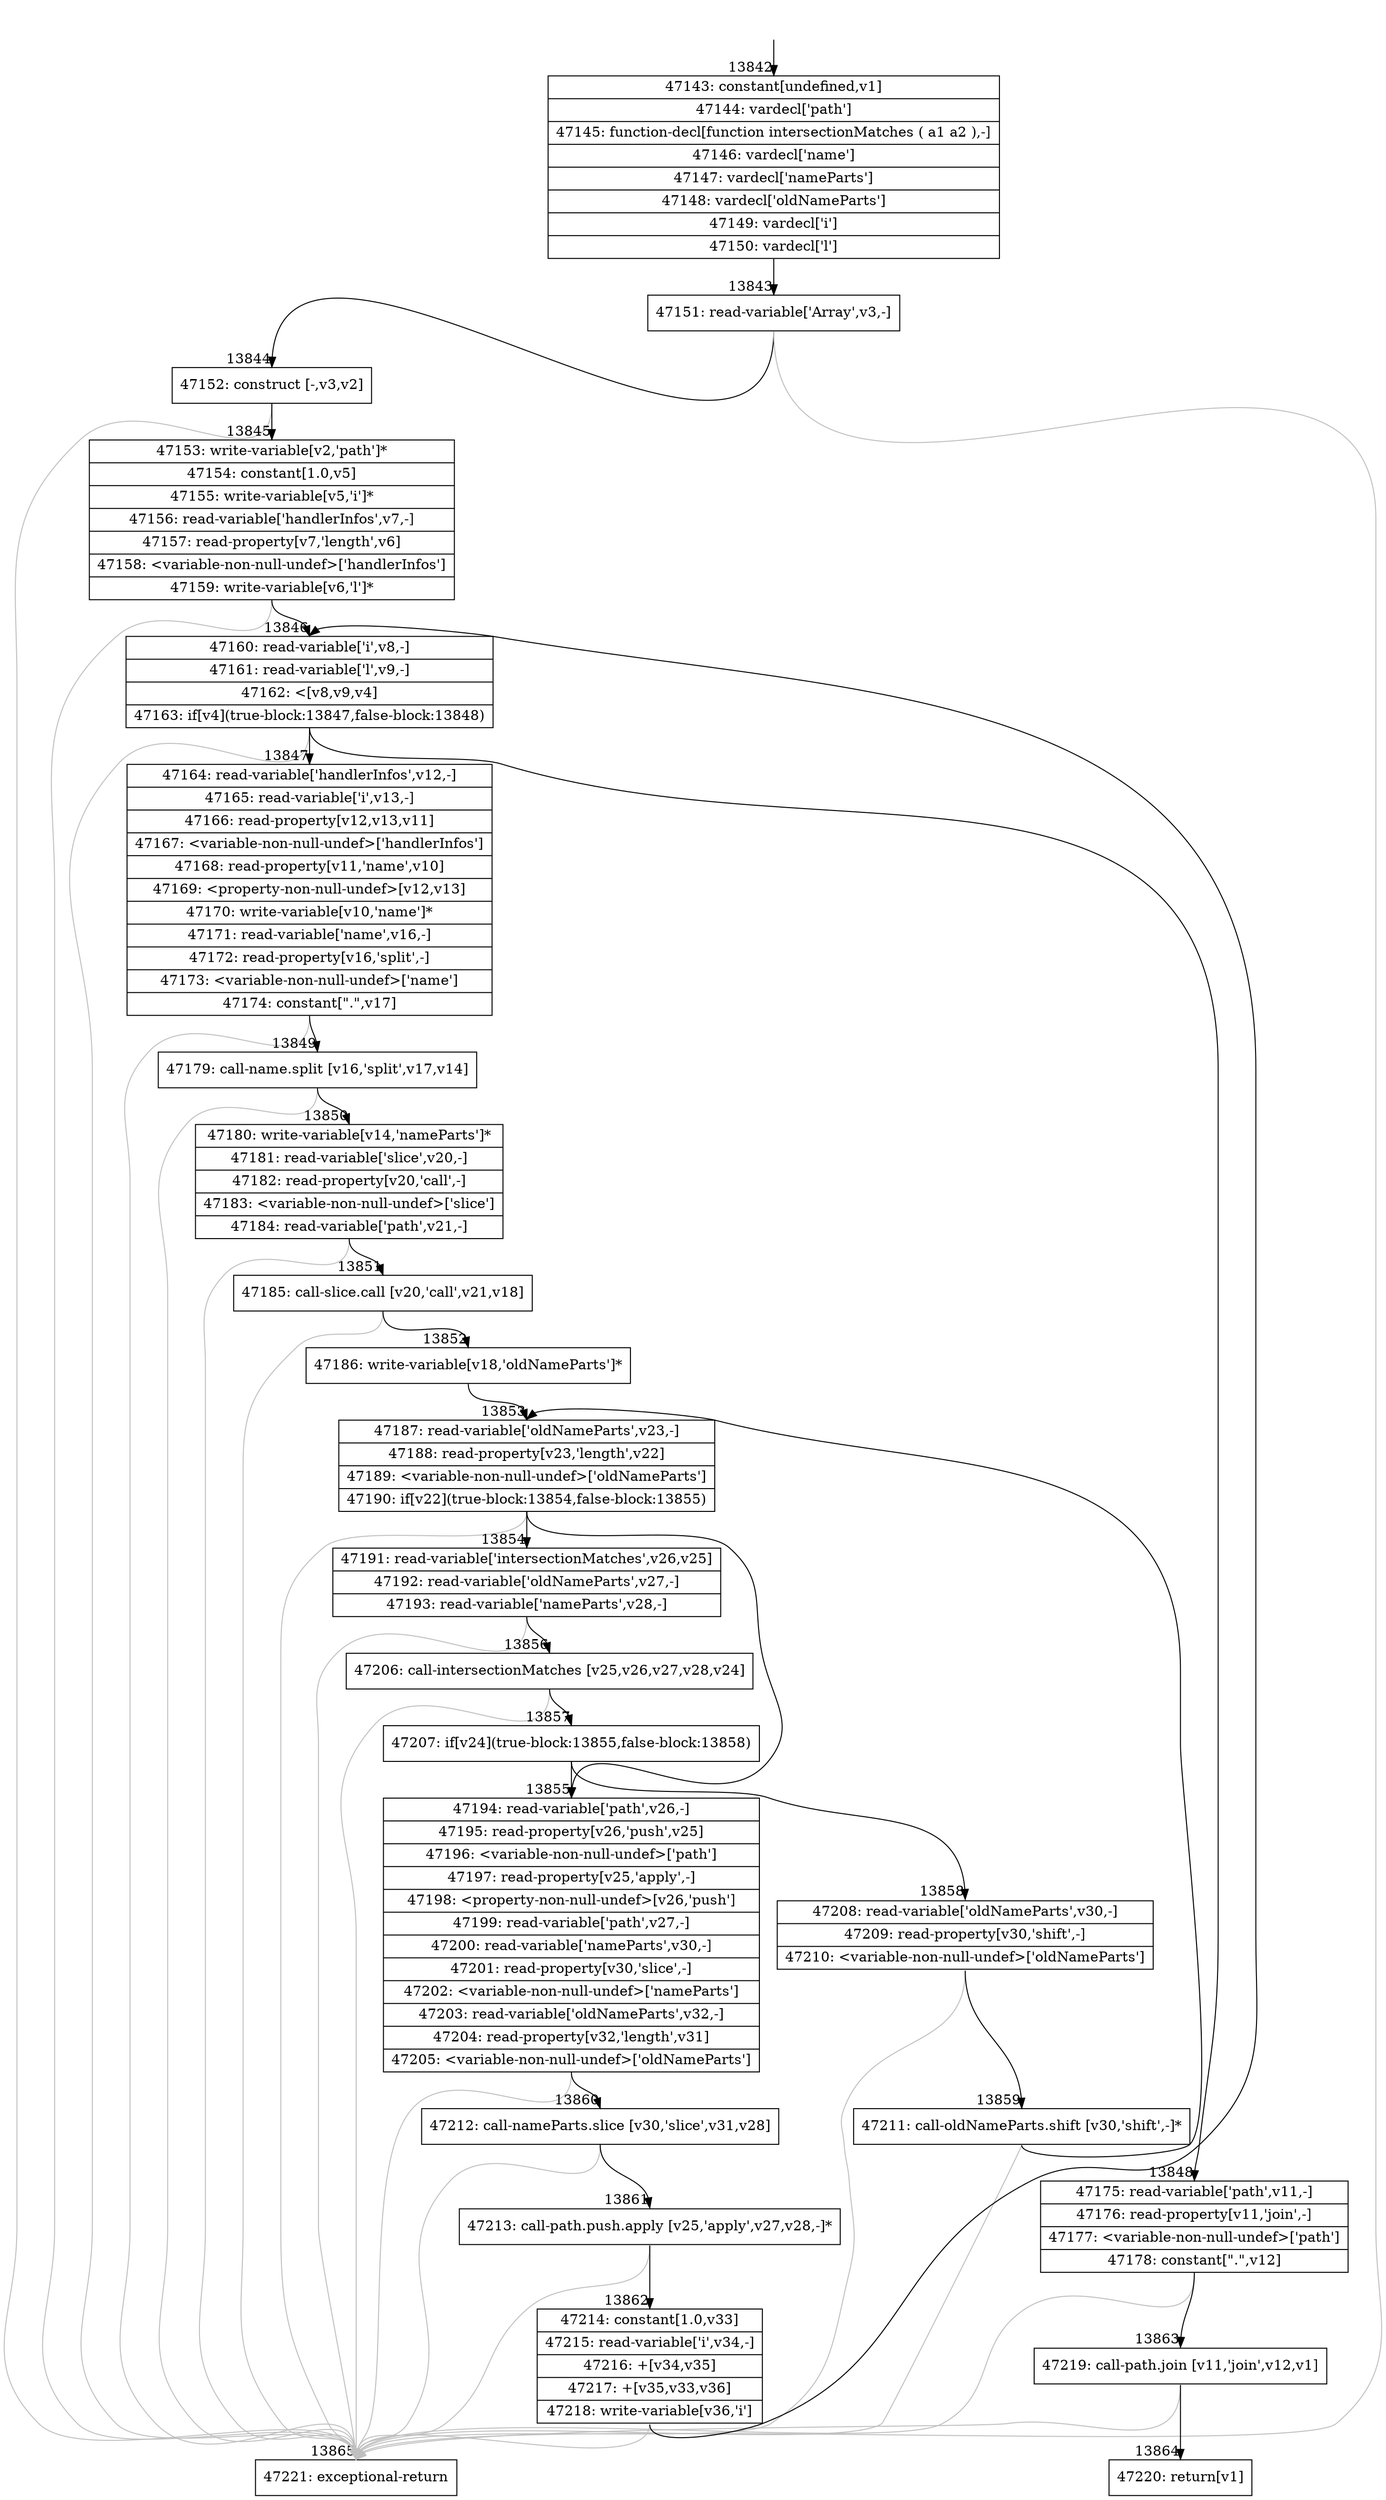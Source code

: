 digraph {
rankdir="TD"
BB_entry1143[shape=none,label=""];
BB_entry1143 -> BB13842 [tailport=s, headport=n, headlabel="    13842"]
BB13842 [shape=record label="{47143: constant[undefined,v1]|47144: vardecl['path']|47145: function-decl[function intersectionMatches ( a1 a2 ),-]|47146: vardecl['name']|47147: vardecl['nameParts']|47148: vardecl['oldNameParts']|47149: vardecl['i']|47150: vardecl['l']}" ] 
BB13842 -> BB13843 [tailport=s, headport=n, headlabel="      13843"]
BB13843 [shape=record label="{47151: read-variable['Array',v3,-]}" ] 
BB13843 -> BB13844 [tailport=s, headport=n, headlabel="      13844"]
BB13843 -> BB13865 [tailport=s, headport=n, color=gray, headlabel="      13865"]
BB13844 [shape=record label="{47152: construct [-,v3,v2]}" ] 
BB13844 -> BB13845 [tailport=s, headport=n, headlabel="      13845"]
BB13844 -> BB13865 [tailport=s, headport=n, color=gray]
BB13845 [shape=record label="{47153: write-variable[v2,'path']*|47154: constant[1.0,v5]|47155: write-variable[v5,'i']*|47156: read-variable['handlerInfos',v7,-]|47157: read-property[v7,'length',v6]|47158: \<variable-non-null-undef\>['handlerInfos']|47159: write-variable[v6,'l']*}" ] 
BB13845 -> BB13846 [tailport=s, headport=n, headlabel="      13846"]
BB13845 -> BB13865 [tailport=s, headport=n, color=gray]
BB13846 [shape=record label="{47160: read-variable['i',v8,-]|47161: read-variable['l',v9,-]|47162: \<[v8,v9,v4]|47163: if[v4](true-block:13847,false-block:13848)}" ] 
BB13846 -> BB13847 [tailport=s, headport=n, headlabel="      13847"]
BB13846 -> BB13848 [tailport=s, headport=n, headlabel="      13848"]
BB13846 -> BB13865 [tailport=s, headport=n, color=gray]
BB13847 [shape=record label="{47164: read-variable['handlerInfos',v12,-]|47165: read-variable['i',v13,-]|47166: read-property[v12,v13,v11]|47167: \<variable-non-null-undef\>['handlerInfos']|47168: read-property[v11,'name',v10]|47169: \<property-non-null-undef\>[v12,v13]|47170: write-variable[v10,'name']*|47171: read-variable['name',v16,-]|47172: read-property[v16,'split',-]|47173: \<variable-non-null-undef\>['name']|47174: constant[\".\",v17]}" ] 
BB13847 -> BB13849 [tailport=s, headport=n, headlabel="      13849"]
BB13847 -> BB13865 [tailport=s, headport=n, color=gray]
BB13848 [shape=record label="{47175: read-variable['path',v11,-]|47176: read-property[v11,'join',-]|47177: \<variable-non-null-undef\>['path']|47178: constant[\".\",v12]}" ] 
BB13848 -> BB13863 [tailport=s, headport=n, headlabel="      13863"]
BB13848 -> BB13865 [tailport=s, headport=n, color=gray]
BB13849 [shape=record label="{47179: call-name.split [v16,'split',v17,v14]}" ] 
BB13849 -> BB13850 [tailport=s, headport=n, headlabel="      13850"]
BB13849 -> BB13865 [tailport=s, headport=n, color=gray]
BB13850 [shape=record label="{47180: write-variable[v14,'nameParts']*|47181: read-variable['slice',v20,-]|47182: read-property[v20,'call',-]|47183: \<variable-non-null-undef\>['slice']|47184: read-variable['path',v21,-]}" ] 
BB13850 -> BB13851 [tailport=s, headport=n, headlabel="      13851"]
BB13850 -> BB13865 [tailport=s, headport=n, color=gray]
BB13851 [shape=record label="{47185: call-slice.call [v20,'call',v21,v18]}" ] 
BB13851 -> BB13852 [tailport=s, headport=n, headlabel="      13852"]
BB13851 -> BB13865 [tailport=s, headport=n, color=gray]
BB13852 [shape=record label="{47186: write-variable[v18,'oldNameParts']*}" ] 
BB13852 -> BB13853 [tailport=s, headport=n, headlabel="      13853"]
BB13853 [shape=record label="{47187: read-variable['oldNameParts',v23,-]|47188: read-property[v23,'length',v22]|47189: \<variable-non-null-undef\>['oldNameParts']|47190: if[v22](true-block:13854,false-block:13855)}" ] 
BB13853 -> BB13854 [tailport=s, headport=n, headlabel="      13854"]
BB13853 -> BB13855 [tailport=s, headport=n, headlabel="      13855"]
BB13853 -> BB13865 [tailport=s, headport=n, color=gray]
BB13854 [shape=record label="{47191: read-variable['intersectionMatches',v26,v25]|47192: read-variable['oldNameParts',v27,-]|47193: read-variable['nameParts',v28,-]}" ] 
BB13854 -> BB13856 [tailport=s, headport=n, headlabel="      13856"]
BB13854 -> BB13865 [tailport=s, headport=n, color=gray]
BB13855 [shape=record label="{47194: read-variable['path',v26,-]|47195: read-property[v26,'push',v25]|47196: \<variable-non-null-undef\>['path']|47197: read-property[v25,'apply',-]|47198: \<property-non-null-undef\>[v26,'push']|47199: read-variable['path',v27,-]|47200: read-variable['nameParts',v30,-]|47201: read-property[v30,'slice',-]|47202: \<variable-non-null-undef\>['nameParts']|47203: read-variable['oldNameParts',v32,-]|47204: read-property[v32,'length',v31]|47205: \<variable-non-null-undef\>['oldNameParts']}" ] 
BB13855 -> BB13860 [tailport=s, headport=n, headlabel="      13860"]
BB13855 -> BB13865 [tailport=s, headport=n, color=gray]
BB13856 [shape=record label="{47206: call-intersectionMatches [v25,v26,v27,v28,v24]}" ] 
BB13856 -> BB13857 [tailport=s, headport=n, headlabel="      13857"]
BB13856 -> BB13865 [tailport=s, headport=n, color=gray]
BB13857 [shape=record label="{47207: if[v24](true-block:13855,false-block:13858)}" ] 
BB13857 -> BB13855 [tailport=s, headport=n]
BB13857 -> BB13858 [tailport=s, headport=n, headlabel="      13858"]
BB13858 [shape=record label="{47208: read-variable['oldNameParts',v30,-]|47209: read-property[v30,'shift',-]|47210: \<variable-non-null-undef\>['oldNameParts']}" ] 
BB13858 -> BB13859 [tailport=s, headport=n, headlabel="      13859"]
BB13858 -> BB13865 [tailport=s, headport=n, color=gray]
BB13859 [shape=record label="{47211: call-oldNameParts.shift [v30,'shift',-]*}" ] 
BB13859 -> BB13853 [tailport=s, headport=n]
BB13859 -> BB13865 [tailport=s, headport=n, color=gray]
BB13860 [shape=record label="{47212: call-nameParts.slice [v30,'slice',v31,v28]}" ] 
BB13860 -> BB13861 [tailport=s, headport=n, headlabel="      13861"]
BB13860 -> BB13865 [tailport=s, headport=n, color=gray]
BB13861 [shape=record label="{47213: call-path.push.apply [v25,'apply',v27,v28,-]*}" ] 
BB13861 -> BB13862 [tailport=s, headport=n, headlabel="      13862"]
BB13861 -> BB13865 [tailport=s, headport=n, color=gray]
BB13862 [shape=record label="{47214: constant[1.0,v33]|47215: read-variable['i',v34,-]|47216: +[v34,v35]|47217: +[v35,v33,v36]|47218: write-variable[v36,'i']}" ] 
BB13862 -> BB13846 [tailport=s, headport=n]
BB13862 -> BB13865 [tailport=s, headport=n, color=gray]
BB13863 [shape=record label="{47219: call-path.join [v11,'join',v12,v1]}" ] 
BB13863 -> BB13864 [tailport=s, headport=n, headlabel="      13864"]
BB13863 -> BB13865 [tailport=s, headport=n, color=gray]
BB13864 [shape=record label="{47220: return[v1]}" ] 
BB13865 [shape=record label="{47221: exceptional-return}" ] 
//#$~ 25601
}
